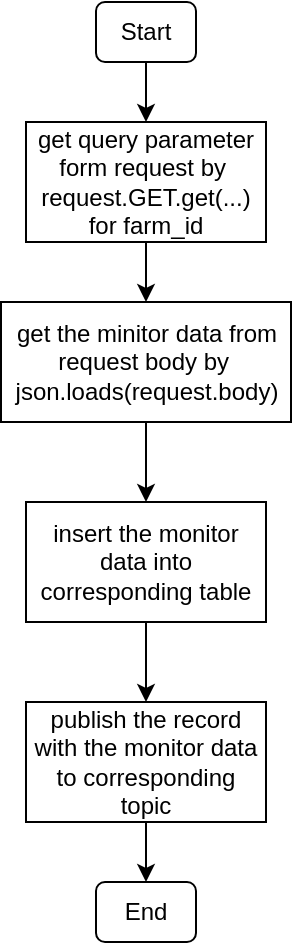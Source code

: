 <mxfile version="21.3.7" type="device">
  <diagram name="test_url_dispatching" id="6Mze8xlKJbpq0lNsER_z">
    <mxGraphModel dx="794" dy="509" grid="1" gridSize="10" guides="1" tooltips="1" connect="1" arrows="1" fold="1" page="1" pageScale="1" pageWidth="850" pageHeight="1100" math="0" shadow="0">
      <root>
        <mxCell id="0" />
        <mxCell id="1" parent="0" />
        <mxCell id="SNWlgNIHMdT54QccQKs6-9" style="edgeStyle=orthogonalEdgeStyle;rounded=0;orthogonalLoop=1;jettySize=auto;html=1;exitX=0.5;exitY=1;exitDx=0;exitDy=0;entryX=0.5;entryY=0;entryDx=0;entryDy=0;" edge="1" parent="1" source="SNWlgNIHMdT54QccQKs6-1" target="SNWlgNIHMdT54QccQKs6-4">
          <mxGeometry relative="1" as="geometry" />
        </mxCell>
        <mxCell id="SNWlgNIHMdT54QccQKs6-1" value="get query parameter form request by&amp;nbsp;&lt;br&gt;request.GET.get(...)&lt;br&gt;for farm_id" style="rounded=0;whiteSpace=wrap;html=1;" vertex="1" parent="1">
          <mxGeometry x="340" y="120" width="120" height="60" as="geometry" />
        </mxCell>
        <mxCell id="SNWlgNIHMdT54QccQKs6-3" style="edgeStyle=orthogonalEdgeStyle;rounded=0;orthogonalLoop=1;jettySize=auto;html=1;exitX=0.5;exitY=1;exitDx=0;exitDy=0;entryX=0.5;entryY=0;entryDx=0;entryDy=0;" edge="1" parent="1" source="SNWlgNIHMdT54QccQKs6-2" target="SNWlgNIHMdT54QccQKs6-1">
          <mxGeometry relative="1" as="geometry" />
        </mxCell>
        <mxCell id="SNWlgNIHMdT54QccQKs6-2" value="Start" style="rounded=1;whiteSpace=wrap;html=1;" vertex="1" parent="1">
          <mxGeometry x="375" y="60" width="50" height="30" as="geometry" />
        </mxCell>
        <mxCell id="SNWlgNIHMdT54QccQKs6-8" style="edgeStyle=orthogonalEdgeStyle;rounded=0;orthogonalLoop=1;jettySize=auto;html=1;exitX=0.5;exitY=1;exitDx=0;exitDy=0;entryX=0.5;entryY=0;entryDx=0;entryDy=0;" edge="1" parent="1" source="SNWlgNIHMdT54QccQKs6-4" target="SNWlgNIHMdT54QccQKs6-5">
          <mxGeometry relative="1" as="geometry" />
        </mxCell>
        <mxCell id="SNWlgNIHMdT54QccQKs6-4" value="get the minitor data from request body by&amp;nbsp;&lt;br&gt;json.loads(request.body)" style="rounded=0;whiteSpace=wrap;html=1;" vertex="1" parent="1">
          <mxGeometry x="327.5" y="210" width="145" height="60" as="geometry" />
        </mxCell>
        <mxCell id="SNWlgNIHMdT54QccQKs6-7" style="edgeStyle=orthogonalEdgeStyle;rounded=0;orthogonalLoop=1;jettySize=auto;html=1;exitX=0.5;exitY=1;exitDx=0;exitDy=0;entryX=0.5;entryY=0;entryDx=0;entryDy=0;" edge="1" parent="1" source="SNWlgNIHMdT54QccQKs6-5" target="SNWlgNIHMdT54QccQKs6-6">
          <mxGeometry relative="1" as="geometry" />
        </mxCell>
        <mxCell id="SNWlgNIHMdT54QccQKs6-5" value="insert the monitor data into corresponding table" style="rounded=0;whiteSpace=wrap;html=1;" vertex="1" parent="1">
          <mxGeometry x="340" y="310" width="120" height="60" as="geometry" />
        </mxCell>
        <mxCell id="SNWlgNIHMdT54QccQKs6-11" style="edgeStyle=orthogonalEdgeStyle;rounded=0;orthogonalLoop=1;jettySize=auto;html=1;exitX=0.5;exitY=1;exitDx=0;exitDy=0;entryX=0.5;entryY=0;entryDx=0;entryDy=0;" edge="1" parent="1" source="SNWlgNIHMdT54QccQKs6-6" target="SNWlgNIHMdT54QccQKs6-10">
          <mxGeometry relative="1" as="geometry" />
        </mxCell>
        <mxCell id="SNWlgNIHMdT54QccQKs6-6" value="publish the record with the monitor data to corresponding topic" style="rounded=0;whiteSpace=wrap;html=1;" vertex="1" parent="1">
          <mxGeometry x="340" y="410" width="120" height="60" as="geometry" />
        </mxCell>
        <mxCell id="SNWlgNIHMdT54QccQKs6-10" value="End" style="rounded=1;whiteSpace=wrap;html=1;" vertex="1" parent="1">
          <mxGeometry x="375" y="500" width="50" height="30" as="geometry" />
        </mxCell>
      </root>
    </mxGraphModel>
  </diagram>
</mxfile>
